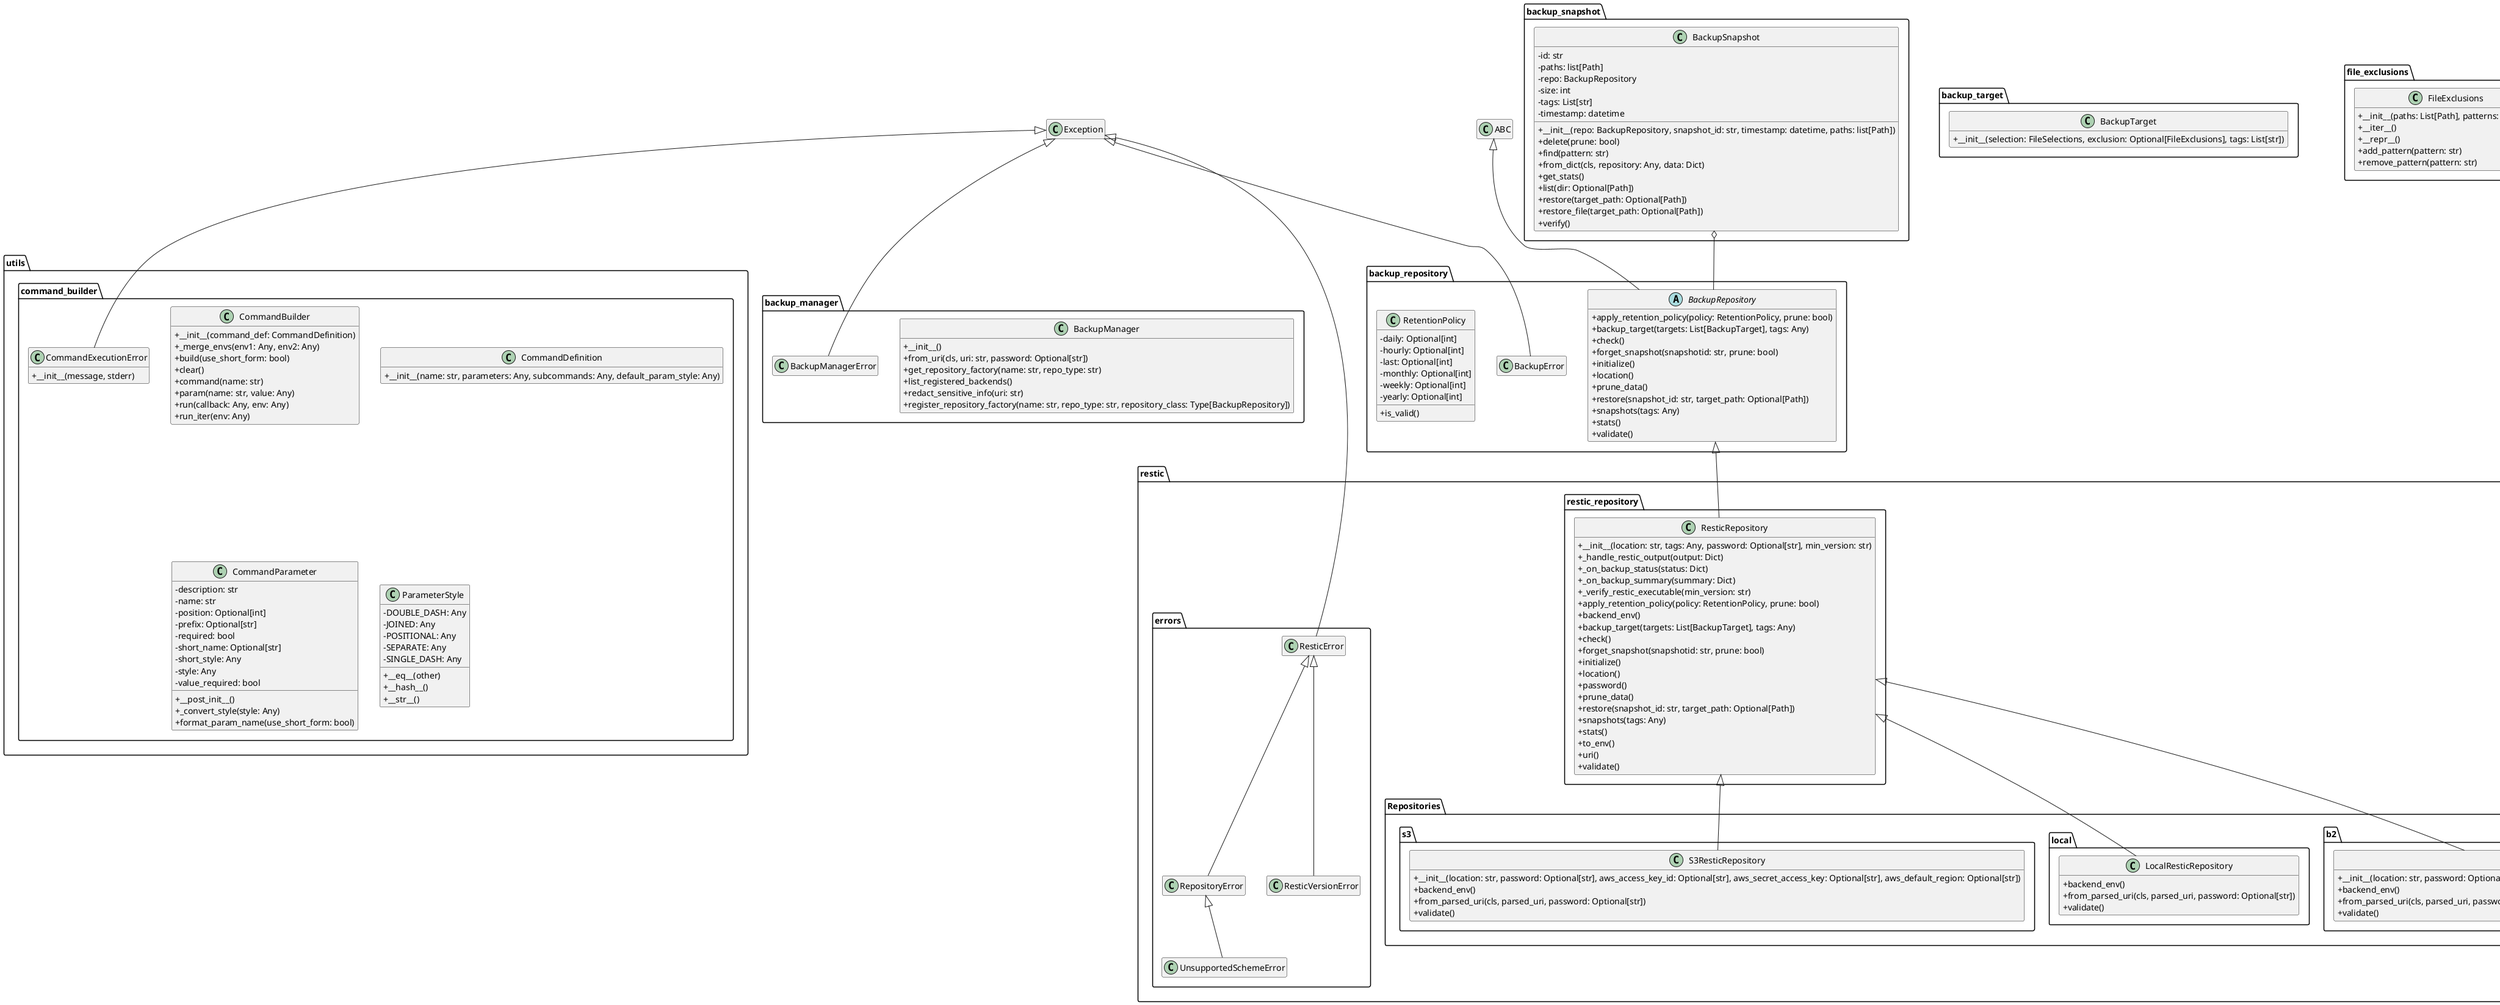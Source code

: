 @startuml
skinparam classAttributeIconSize 0
hide empty members

class ABC

class Exception

class backup_manager.BackupManager {
    + __init__()
    + from_uri(cls, uri: str, password: Optional[str])
    + get_repository_factory(name: str, repo_type: str)
    + list_registered_backends()
    + redact_sensitive_info(uri: str)
    + register_repository_factory(name: str, repo_type: str, repository_class: Type[BackupRepository])
}

class backup_manager.BackupManagerError

class backup_repository.BackupError

abstract class backup_repository.BackupRepository {
    + apply_retention_policy(policy: RetentionPolicy, prune: bool)
    + backup_target(targets: List[BackupTarget], tags: Any)
    + check()
    + forget_snapshot(snapshotid: str, prune: bool)
    + initialize()
    + location()
    + prune_data()
    + restore(snapshot_id: str, target_path: Optional[Path])
    + snapshots(tags: Any)
    + stats()
    + validate()
}

class backup_repository.RetentionPolicy {
    - daily: Optional[int]
    - hourly: Optional[int]
    - last: Optional[int]
    - monthly: Optional[int]
    - weekly: Optional[int]
    - yearly: Optional[int]
    + is_valid()
}

class backup_snapshot.BackupSnapshot {
    - id: str
    - paths: list[Path]
    - repo: BackupRepository
    - size: int
    - tags: List[str]
    - timestamp: datetime
    + __init__(repo: BackupRepository, snapshot_id: str, timestamp: datetime, paths: list[Path])
    + delete(prune: bool)
    + find(pattern: str)
    + from_dict(cls, repository: Any, data: Dict)
    + get_stats()
    + list(dir: Optional[Path])
    + restore(target_path: Optional[Path])
    + restore_file(target_path: Optional[Path])
    + verify()
}

class backup_target.BackupTarget {
    + __init__(selection: FileSelections, exclusion: Optional[FileExclusions], tags: List[str])
}

class file_exclusions.FileExclusions {
    + __init__(paths: List[Path], patterns: List[str])
    + __iter__()
    + __repr__()
    + add_pattern(pattern: str)
    + remove_pattern(pattern: str)
}

class file_selections.FileSelections {
    - files: List[str]
    - paths: List[Path]
    + __init__(paths: Any, files: List[str])
    + __iter__()
    + __repr__()
    + add_path(path: Path)
    + remove_path(path: Path)
}

class restic.Repositories.b2.B2ResticRepository {
    + __init__(location: str, password: Optional[str], b2_account_id: Optional[str], b2_account_key: Optional[str])
    + backend_env()
    + from_parsed_uri(cls, parsed_uri, password: Optional[str])
    + validate()
}

class restic.Repositories.local.LocalResticRepository {
    + backend_env()
    + from_parsed_uri(cls, parsed_uri, password: Optional[str])
    + validate()
}

class restic.Repositories.s3.S3ResticRepository {
    + __init__(location: str, password: Optional[str], aws_access_key_id: Optional[str], aws_secret_access_key: Optional[str], aws_default_region: Optional[str])
    + backend_env()
    + from_parsed_uri(cls, parsed_uri, password: Optional[str])
    + validate()
}

class restic.errors.RepositoryError

class restic.errors.ResticError

class restic.errors.ResticVersionError

class restic.errors.UnsupportedSchemeError

class restic.restic_repository.ResticRepository {
    + __init__(location: str, tags: Any, password: Optional[str], min_version: str)
    + _handle_restic_output(output: Dict)
    + _on_backup_status(status: Dict)
    + _on_backup_summary(summary: Dict)
    + _verify_restic_executable(min_version: str)
    + apply_retention_policy(policy: RetentionPolicy, prune: bool)
    + backend_env()
    + backup_target(targets: List[BackupTarget], tags: Any)
    + check()
    + forget_snapshot(snapshotid: str, prune: bool)
    + initialize()
    + location()
    + password()
    + prune_data()
    + restore(snapshot_id: str, target_path: Optional[Path])
    + snapshots(tags: Any)
    + stats()
    + to_env()
    + uri()
    + validate()
}

class utils.command_builder.CommandBuilder {
    + __init__(command_def: CommandDefinition)
    + _merge_envs(env1: Any, env2: Any)
    + build(use_short_form: bool)
    + clear()
    + command(name: str)
    + param(name: str, value: Any)
    + run(callback: Any, env: Any)
    + run_iter(env: Any)
}

class utils.command_builder.CommandDefinition {
    + __init__(name: str, parameters: Any, subcommands: Any, default_param_style: Any)
}

class utils.command_builder.CommandExecutionError {
    + __init__(message, stderr)
}

class utils.command_builder.CommandParameter {
    - description: str
    - name: str
    - position: Optional[int]
    - prefix: Optional[str]
    - required: bool
    - short_name: Optional[str]
    - short_style: Any
    - style: Any
    - value_required: bool
    + __post_init__()
    + _convert_style(style: Any)
    + format_param_name(use_short_form: bool)
}

class utils.command_builder.ParameterStyle {
    - DOUBLE_DASH: Any
    - JOINED: Any
    - POSITIONAL: Any
    - SEPARATE: Any
    - SINGLE_DASH: Any
    + __eq__(other)
    + __hash__()
    + __str__()
}


ABC <|-- backup_repository.BackupRepository
Exception <|-- backup_manager.BackupManagerError
Exception <|-- backup_repository.BackupError
Exception <|-- restic.errors.ResticError
Exception <|-- utils.command_builder.CommandExecutionError
backup_repository.BackupRepository <|-- restic.restic_repository.ResticRepository
restic.errors.RepositoryError <|-- restic.errors.UnsupportedSchemeError
restic.errors.ResticError <|-- restic.errors.RepositoryError
restic.errors.ResticError <|-- restic.errors.ResticVersionError
restic.restic_repository.ResticRepository <|-- restic.Repositories.b2.B2ResticRepository
restic.restic_repository.ResticRepository <|-- restic.Repositories.local.LocalResticRepository
restic.restic_repository.ResticRepository <|-- restic.Repositories.s3.S3ResticRepository

backup_snapshot.BackupSnapshot o-- backup_repository.BackupRepository

@enduml